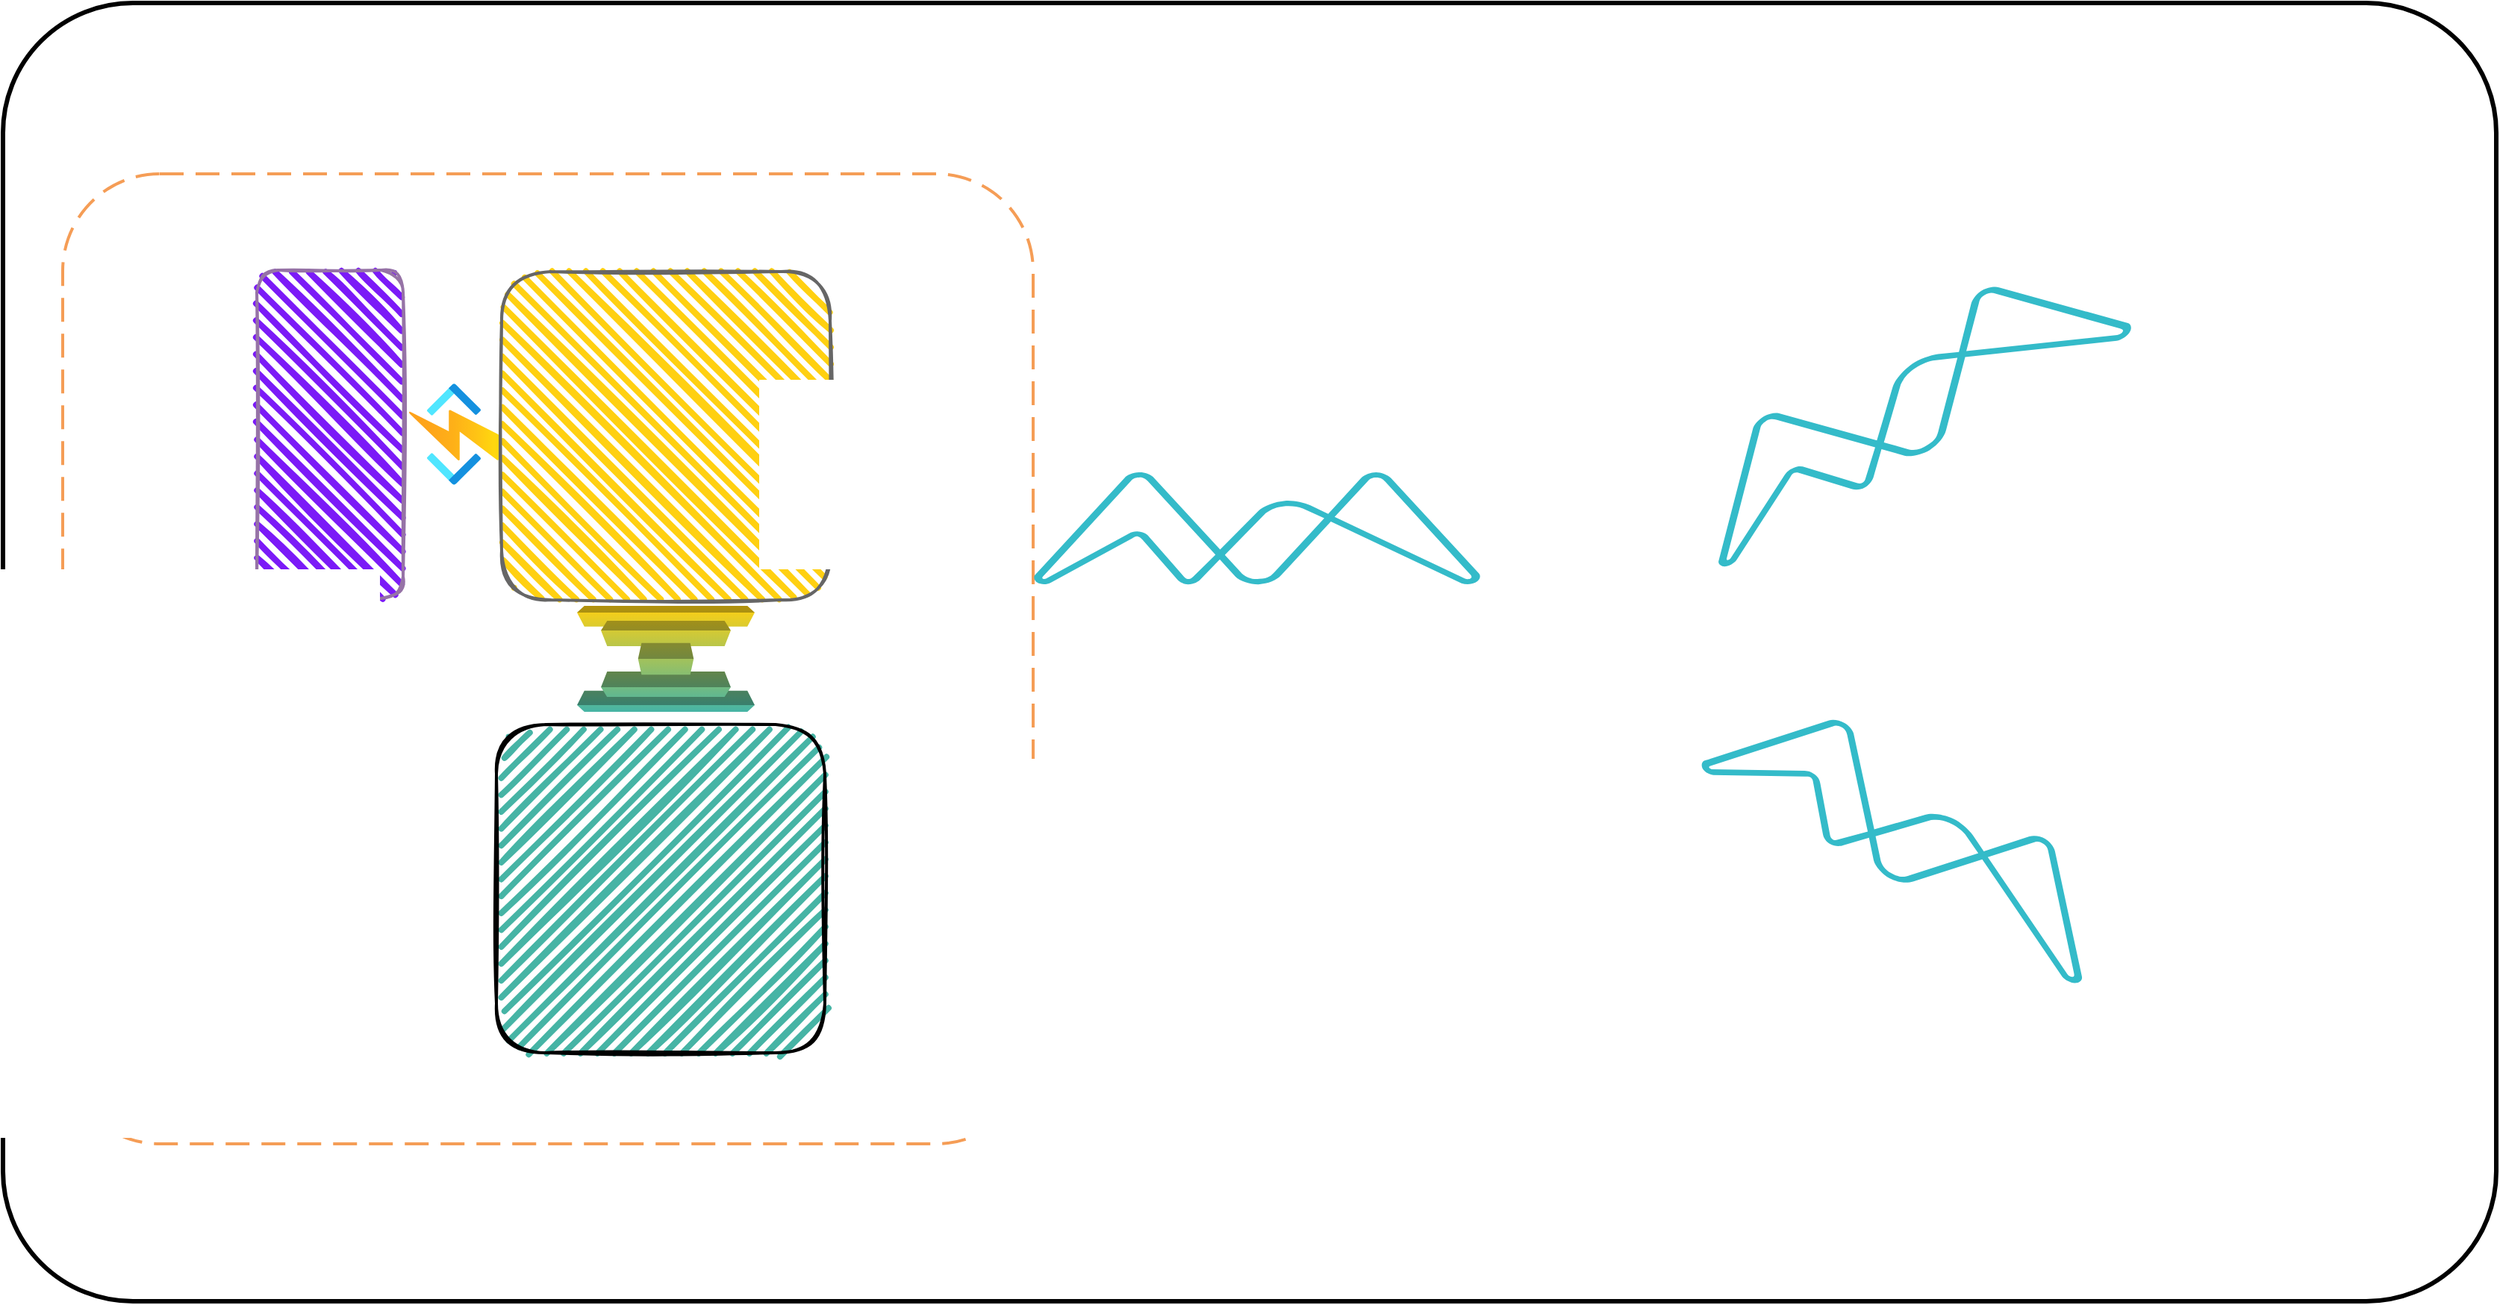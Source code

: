 <mxfile version="14.8.5" type="github">
  <diagram id="onXnLMY4q4_q7cQGftRg" name="第 1 页">
    <mxGraphModel dx="3671" dy="1580" grid="1" gridSize="10" guides="1" tooltips="1" connect="1" arrows="1" fold="1" page="1" pageScale="1" pageWidth="827" pageHeight="1169" math="0" shadow="0">
      <root>
        <mxCell id="0" />
        <mxCell id="1" parent="0" />
        <mxCell id="LDAzrrmNxZ4AJJrx8NJo-22" value="" style="rounded=1;arcSize=10;strokeWidth=3;" vertex="1" parent="1">
          <mxGeometry x="-460" y="180" width="1670" height="870" as="geometry" />
        </mxCell>
        <mxCell id="LDAzrrmNxZ4AJJrx8NJo-7" value="" style="rounded=1;arcSize=10;dashed=1;strokeColor=#F59D56;fillColor=none;gradientColor=none;dashPattern=8 4;strokeWidth=2;" vertex="1" parent="1">
          <mxGeometry x="-420" y="294.5" width="650" height="650" as="geometry" />
        </mxCell>
        <mxCell id="LDAzrrmNxZ4AJJrx8NJo-1" value="" style="rounded=1;whiteSpace=wrap;html=1;strokeWidth=2;fillWeight=4;hachureGap=8;hachureAngle=45;sketch=1;strokeColor=#666666;fontColor=#333333;fillColor=#FFD011;" vertex="1" parent="1">
          <mxGeometry x="-126" y="360" width="220" height="220" as="geometry" />
        </mxCell>
        <mxCell id="LDAzrrmNxZ4AJJrx8NJo-2" value="" style="rounded=1;whiteSpace=wrap;html=1;strokeWidth=2;fillWeight=4;hachureGap=8;hachureAngle=45;sketch=1;rotation=90;fillColor=#46B4A5;" vertex="1" parent="1">
          <mxGeometry x="-129.5" y="663.5" width="220" height="220" as="geometry" />
        </mxCell>
        <mxCell id="LDAzrrmNxZ4AJJrx8NJo-5" value="" style="outlineConnect=0;dashed=0;verticalLabelPosition=bottom;verticalAlign=top;align=center;html=1;shape=mxgraph.aws3.connect;rotation=90;strokeColor=#d6b656;fillColor=#FFD011;gradientColor=#46B4A5;gradientDirection=east;" vertex="1" parent="1">
          <mxGeometry x="-51.5" y="560" width="71" height="119" as="geometry" />
        </mxCell>
        <mxCell id="LDAzrrmNxZ4AJJrx8NJo-9" value="" style="aspect=fixed;html=1;points=[];align=center;image;fontSize=12;image=img/lib/azure2/compute/Function_Apps.svg;rotation=90;" vertex="1" parent="1">
          <mxGeometry x="-192" y="439" width="68" height="60" as="geometry" />
        </mxCell>
        <mxCell id="LDAzrrmNxZ4AJJrx8NJo-10" value="" style="rounded=1;whiteSpace=wrap;html=1;strokeWidth=2;fillWeight=4;hachureGap=8;hachureAngle=45;sketch=1;rotation=-180;strokeColor=#9673a6;fillColor=#7b1af7;" vertex="1" parent="1">
          <mxGeometry x="-290" y="359" width="98" height="220" as="geometry" />
        </mxCell>
        <mxCell id="LDAzrrmNxZ4AJJrx8NJo-13" value="" style="shape=image;imageAspect=0;aspect=fixed;verticalLabelPosition=bottom;verticalAlign=top;image=https://cdn.jsdelivr.net/gh/rjman-ljm/resources@master/assets/1626922455062-1626922455060.png;" vertex="1" parent="1">
          <mxGeometry x="-91" y="394" width="150" height="150" as="geometry" />
        </mxCell>
        <mxCell id="LDAzrrmNxZ4AJJrx8NJo-14" value="" style="shape=image;imageAspect=0;aspect=fixed;verticalLabelPosition=bottom;verticalAlign=top;fillColor=#FFFFFF;image=https://cdn.jsdelivr.net/gh/rjman-ljm/resources@master/assets/1626922566462-1626922566461.png;" vertex="1" parent="1">
          <mxGeometry x="-290" y="420" width="98" height="98" as="geometry" />
        </mxCell>
        <mxCell id="LDAzrrmNxZ4AJJrx8NJo-15" value="" style="shape=image;imageAspect=0;aspect=fixed;verticalLabelPosition=bottom;verticalAlign=top;fillColor=#FFFFFF;image=https://cdn.jsdelivr.net/gh/rjman-ljm/resources@master/assets/1626922872206-nav_liquid.png;" vertex="1" parent="1">
          <mxGeometry x="-66" y="722.75" width="100" height="100" as="geometry" />
        </mxCell>
        <mxCell id="LDAzrrmNxZ4AJJrx8NJo-18" value="" style="shape=image;imageAspect=0;aspect=fixed;verticalLabelPosition=bottom;verticalAlign=top;fillColor=#46B4A5;gradientColor=#46B4A5;image=https://cdn.jsdelivr.net/gh/rjman-ljm/resources@master/assets/1626923503218-1626923503216.png;" vertex="1" parent="1">
          <mxGeometry x="510" y="515" width="200" height="200" as="geometry" />
        </mxCell>
        <mxCell id="LDAzrrmNxZ4AJJrx8NJo-19" value="" style="shape=image;imageAspect=0;aspect=fixed;verticalLabelPosition=bottom;verticalAlign=top;fillColor=#46B4A5;gradientColor=#46B4A5;image=https://cdn.jsdelivr.net/gh/rjman-ljm/resources@master/assets/1626923540650-1626923540649.png;" vertex="1" parent="1">
          <mxGeometry x="940" y="294.5" width="200" height="200" as="geometry" />
        </mxCell>
        <mxCell id="LDAzrrmNxZ4AJJrx8NJo-21" value="" style="shape=image;imageAspect=0;aspect=fixed;verticalLabelPosition=bottom;verticalAlign=top;fillColor=#46B4A5;gradientColor=#46B4A5;image=https://cdn.jsdelivr.net/gh/rjman-ljm/resources@master/assets/1626923598269-1626923598267.png;" vertex="1" parent="1">
          <mxGeometry x="950" y="722.75" width="200" height="200" as="geometry" />
        </mxCell>
        <mxCell id="LDAzrrmNxZ4AJJrx8NJo-23" value="" style="outlineConnect=0;dashed=0;verticalLabelPosition=bottom;verticalAlign=top;align=center;html=1;shape=mxgraph.aws3.macie;fillColor=#34BBC9;gradientColor=none;pointerEvents=1;strokeWidth=3;" vertex="1" parent="1">
          <mxGeometry x="230" y="494.5" width="300" height="75.5" as="geometry" />
        </mxCell>
        <mxCell id="LDAzrrmNxZ4AJJrx8NJo-24" value="" style="outlineConnect=0;dashed=0;verticalLabelPosition=bottom;verticalAlign=top;align=center;html=1;shape=mxgraph.aws3.macie;fillColor=#34BBC9;gradientColor=none;pointerEvents=1;strokeWidth=3;rotation=30;" vertex="1" parent="1">
          <mxGeometry x="674.39" y="696" width="294" height="75.5" as="geometry" />
        </mxCell>
        <mxCell id="LDAzrrmNxZ4AJJrx8NJo-25" value="" style="outlineConnect=0;dashed=0;verticalLabelPosition=bottom;verticalAlign=top;align=center;html=1;shape=mxgraph.aws3.macie;fillColor=#34BBC9;gradientColor=none;pointerEvents=1;strokeWidth=3;rotation=-30;" vertex="1" parent="1">
          <mxGeometry x="651" y="410" width="320" height="75.5" as="geometry" />
        </mxCell>
      </root>
    </mxGraphModel>
  </diagram>
</mxfile>
